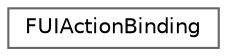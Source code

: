 digraph "Graphical Class Hierarchy"
{
 // INTERACTIVE_SVG=YES
 // LATEX_PDF_SIZE
  bgcolor="transparent";
  edge [fontname=Helvetica,fontsize=10,labelfontname=Helvetica,labelfontsize=10];
  node [fontname=Helvetica,fontsize=10,shape=box,height=0.2,width=0.4];
  rankdir="LR";
  Node0 [id="Node000000",label="FUIActionBinding",height=0.2,width=0.4,color="grey40", fillcolor="white", style="filled",URL="$d3/dfb/structFUIActionBinding.html",tooltip=" "];
}
